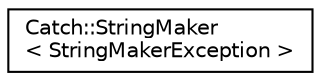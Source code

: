 digraph "Graphical Class Hierarchy"
{
 // LATEX_PDF_SIZE
  edge [fontname="Helvetica",fontsize="10",labelfontname="Helvetica",labelfontsize="10"];
  node [fontname="Helvetica",fontsize="10",shape=record];
  rankdir="LR";
  Node0 [label="Catch::StringMaker\l\< StringMakerException \>",height=0.2,width=0.4,color="black", fillcolor="white", style="filled",URL="$structCatch_1_1StringMaker_3_01StringMakerException_01_4.html",tooltip=" "];
}

